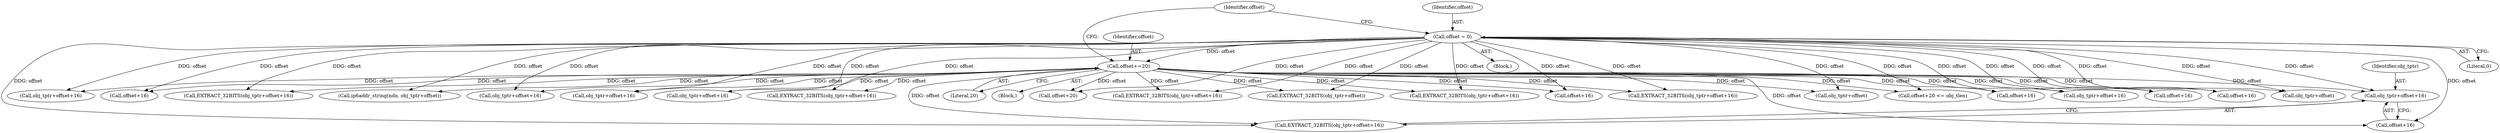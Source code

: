 digraph "0_tcpdump_d97e94223720684c6aa740ff219e0d19426c2220@pointer" {
"1001344" [label="(Call,obj_tptr+offset+16)"];
"1001358" [label="(Call,offset+=20)"];
"1001254" [label="(Call,offset = 0)"];
"1001259" [label="(Call,offset+20)"];
"1001344" [label="(Call,obj_tptr+offset+16)"];
"1001275" [label="(Call,EXTRACT_32BITS(obj_tptr+offset))"];
"1001354" [label="(Call,offset+16)"];
"1001256" [label="(Literal,0)"];
"1001325" [label="(Call,EXTRACT_32BITS(obj_tptr+offset+16))"];
"1001351" [label="(Call,EXTRACT_32BITS(obj_tptr+offset+16))"];
"1001255" [label="(Identifier,offset)"];
"1001358" [label="(Call,offset+=20)"];
"1001328" [label="(Call,offset+16)"];
"1001272" [label="(Call,obj_tptr+offset)"];
"1001343" [label="(Call,EXTRACT_32BITS(obj_tptr+offset+16))"];
"1001345" [label="(Identifier,obj_tptr)"];
"1001287" [label="(Call,EXTRACT_32BITS(obj_tptr+offset+16))"];
"1001300" [label="(Call,offset+16)"];
"1001254" [label="(Call,offset = 0)"];
"1001359" [label="(Identifier,offset)"];
"1001360" [label="(Literal,20)"];
"1001314" [label="(Call,obj_tptr+offset+16)"];
"1001270" [label="(Call,ip6addr_string(ndo, obj_tptr+offset))"];
"1001352" [label="(Call,obj_tptr+offset+16)"];
"1001298" [label="(Call,obj_tptr+offset+16)"];
"1001316" [label="(Call,offset+16)"];
"1001276" [label="(Call,obj_tptr+offset)"];
"1001263" [label="(Block,)"];
"1001346" [label="(Call,offset+16)"];
"1001288" [label="(Call,obj_tptr+offset+16)"];
"1001313" [label="(Call,EXTRACT_32BITS(obj_tptr+offset+16))"];
"1001143" [label="(Block,)"];
"1001260" [label="(Identifier,offset)"];
"1001297" [label="(Call,EXTRACT_32BITS(obj_tptr+offset+16))"];
"1001290" [label="(Call,offset+16)"];
"1001258" [label="(Call,offset+20 <= obj_tlen)"];
"1001326" [label="(Call,obj_tptr+offset+16)"];
"1001344" -> "1001343"  [label="AST: "];
"1001344" -> "1001346"  [label="CFG: "];
"1001345" -> "1001344"  [label="AST: "];
"1001346" -> "1001344"  [label="AST: "];
"1001343" -> "1001344"  [label="CFG: "];
"1001358" -> "1001344"  [label="DDG: offset"];
"1001254" -> "1001344"  [label="DDG: offset"];
"1001358" -> "1001263"  [label="AST: "];
"1001358" -> "1001360"  [label="CFG: "];
"1001359" -> "1001358"  [label="AST: "];
"1001360" -> "1001358"  [label="AST: "];
"1001260" -> "1001358"  [label="CFG: "];
"1001358" -> "1001258"  [label="DDG: offset"];
"1001358" -> "1001259"  [label="DDG: offset"];
"1001358" -> "1001270"  [label="DDG: offset"];
"1001358" -> "1001272"  [label="DDG: offset"];
"1001358" -> "1001275"  [label="DDG: offset"];
"1001358" -> "1001276"  [label="DDG: offset"];
"1001358" -> "1001287"  [label="DDG: offset"];
"1001358" -> "1001288"  [label="DDG: offset"];
"1001358" -> "1001290"  [label="DDG: offset"];
"1001358" -> "1001297"  [label="DDG: offset"];
"1001358" -> "1001298"  [label="DDG: offset"];
"1001358" -> "1001300"  [label="DDG: offset"];
"1001358" -> "1001313"  [label="DDG: offset"];
"1001358" -> "1001314"  [label="DDG: offset"];
"1001358" -> "1001316"  [label="DDG: offset"];
"1001358" -> "1001325"  [label="DDG: offset"];
"1001358" -> "1001326"  [label="DDG: offset"];
"1001358" -> "1001328"  [label="DDG: offset"];
"1001358" -> "1001343"  [label="DDG: offset"];
"1001358" -> "1001346"  [label="DDG: offset"];
"1001358" -> "1001351"  [label="DDG: offset"];
"1001358" -> "1001352"  [label="DDG: offset"];
"1001358" -> "1001354"  [label="DDG: offset"];
"1001254" -> "1001358"  [label="DDG: offset"];
"1001254" -> "1001143"  [label="AST: "];
"1001254" -> "1001256"  [label="CFG: "];
"1001255" -> "1001254"  [label="AST: "];
"1001256" -> "1001254"  [label="AST: "];
"1001260" -> "1001254"  [label="CFG: "];
"1001254" -> "1001258"  [label="DDG: offset"];
"1001254" -> "1001259"  [label="DDG: offset"];
"1001254" -> "1001270"  [label="DDG: offset"];
"1001254" -> "1001272"  [label="DDG: offset"];
"1001254" -> "1001275"  [label="DDG: offset"];
"1001254" -> "1001276"  [label="DDG: offset"];
"1001254" -> "1001287"  [label="DDG: offset"];
"1001254" -> "1001288"  [label="DDG: offset"];
"1001254" -> "1001290"  [label="DDG: offset"];
"1001254" -> "1001297"  [label="DDG: offset"];
"1001254" -> "1001298"  [label="DDG: offset"];
"1001254" -> "1001300"  [label="DDG: offset"];
"1001254" -> "1001313"  [label="DDG: offset"];
"1001254" -> "1001314"  [label="DDG: offset"];
"1001254" -> "1001316"  [label="DDG: offset"];
"1001254" -> "1001325"  [label="DDG: offset"];
"1001254" -> "1001326"  [label="DDG: offset"];
"1001254" -> "1001328"  [label="DDG: offset"];
"1001254" -> "1001343"  [label="DDG: offset"];
"1001254" -> "1001346"  [label="DDG: offset"];
"1001254" -> "1001351"  [label="DDG: offset"];
"1001254" -> "1001352"  [label="DDG: offset"];
"1001254" -> "1001354"  [label="DDG: offset"];
}
